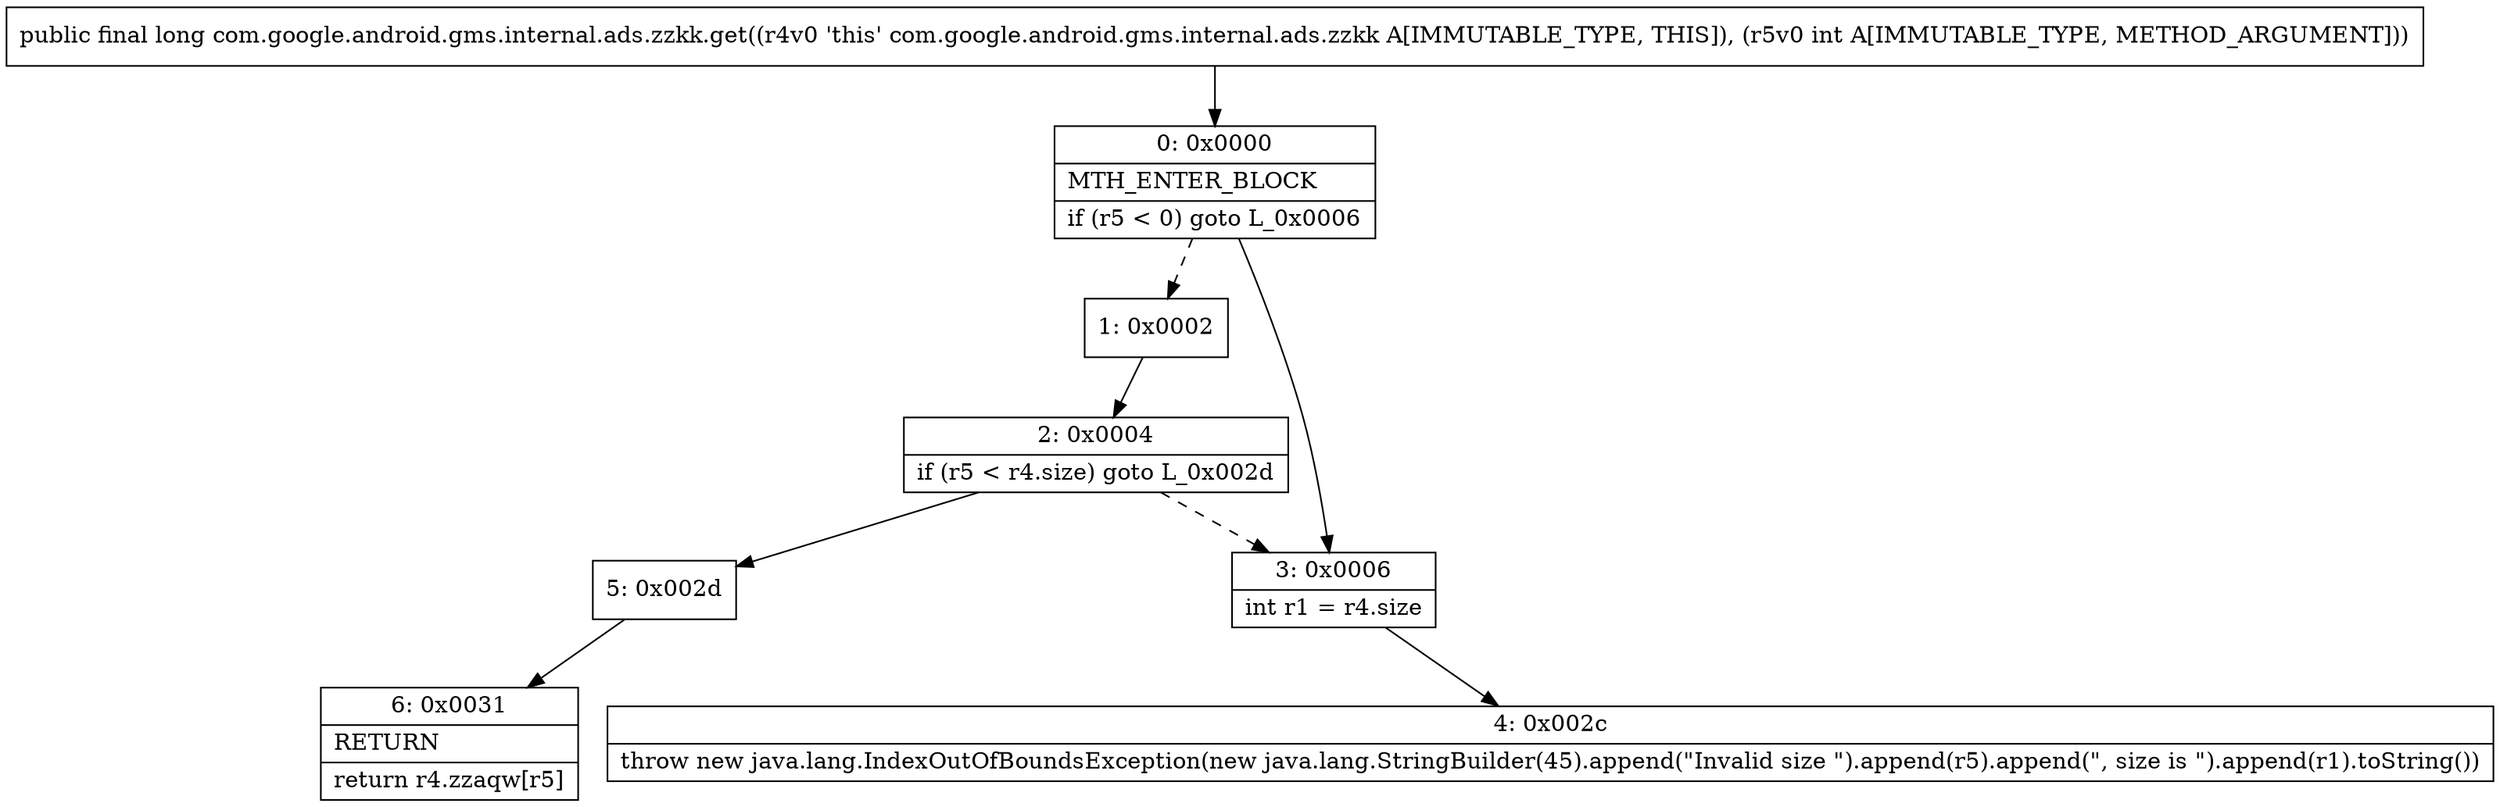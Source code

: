 digraph "CFG forcom.google.android.gms.internal.ads.zzkk.get(I)J" {
Node_0 [shape=record,label="{0\:\ 0x0000|MTH_ENTER_BLOCK\l|if (r5 \< 0) goto L_0x0006\l}"];
Node_1 [shape=record,label="{1\:\ 0x0002}"];
Node_2 [shape=record,label="{2\:\ 0x0004|if (r5 \< r4.size) goto L_0x002d\l}"];
Node_3 [shape=record,label="{3\:\ 0x0006|int r1 = r4.size\l}"];
Node_4 [shape=record,label="{4\:\ 0x002c|throw new java.lang.IndexOutOfBoundsException(new java.lang.StringBuilder(45).append(\"Invalid size \").append(r5).append(\", size is \").append(r1).toString())\l}"];
Node_5 [shape=record,label="{5\:\ 0x002d}"];
Node_6 [shape=record,label="{6\:\ 0x0031|RETURN\l|return r4.zzaqw[r5]\l}"];
MethodNode[shape=record,label="{public final long com.google.android.gms.internal.ads.zzkk.get((r4v0 'this' com.google.android.gms.internal.ads.zzkk A[IMMUTABLE_TYPE, THIS]), (r5v0 int A[IMMUTABLE_TYPE, METHOD_ARGUMENT])) }"];
MethodNode -> Node_0;
Node_0 -> Node_1[style=dashed];
Node_0 -> Node_3;
Node_1 -> Node_2;
Node_2 -> Node_3[style=dashed];
Node_2 -> Node_5;
Node_3 -> Node_4;
Node_5 -> Node_6;
}

